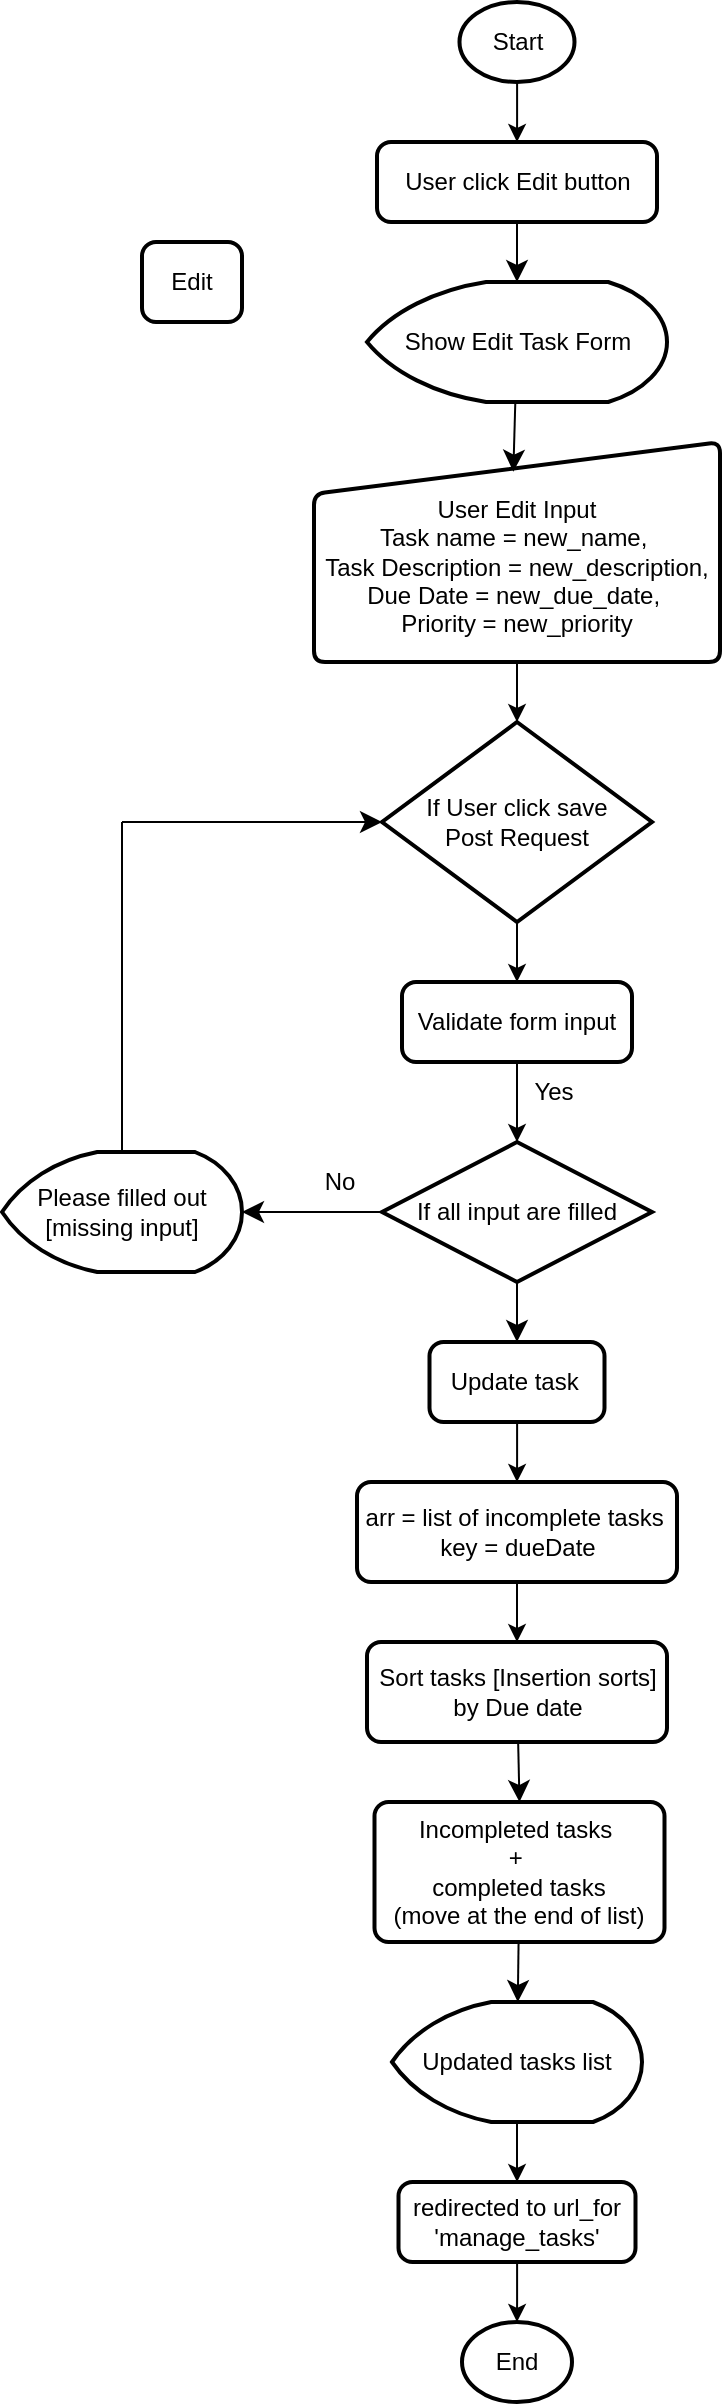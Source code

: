 <mxfile version="24.7.17">
  <diagram name="Page-1" id="60B-oAdphWU7gCOwKH6Q">
    <mxGraphModel dx="992" dy="428" grid="1" gridSize="10" guides="1" tooltips="1" connect="1" arrows="1" fold="1" page="1" pageScale="1" pageWidth="850" pageHeight="1100" math="0" shadow="0">
      <root>
        <mxCell id="0" />
        <mxCell id="1" parent="0" />
        <mxCell id="hhRNV23fOFpkwc6YgdMK-21" style="edgeStyle=orthogonalEdgeStyle;rounded=0;orthogonalLoop=1;jettySize=auto;html=1;entryX=0.5;entryY=0;entryDx=0;entryDy=0;" parent="1" source="hhRNV23fOFpkwc6YgdMK-1" target="hhRNV23fOFpkwc6YgdMK-3" edge="1">
          <mxGeometry relative="1" as="geometry" />
        </mxCell>
        <mxCell id="hhRNV23fOFpkwc6YgdMK-1" value="Start" style="strokeWidth=2;html=1;shape=mxgraph.flowchart.start_1;whiteSpace=wrap;" parent="1" vertex="1">
          <mxGeometry x="338.75" y="110" width="57.5" height="40" as="geometry" />
        </mxCell>
        <mxCell id="hhRNV23fOFpkwc6YgdMK-2" value="Edit" style="rounded=1;whiteSpace=wrap;html=1;absoluteArcSize=1;arcSize=14;strokeWidth=2;" parent="1" vertex="1">
          <mxGeometry x="180" y="230" width="50" height="40" as="geometry" />
        </mxCell>
        <mxCell id="0VFMk2iIivQLIlKOtwQV-9" style="edgeStyle=none;curved=1;rounded=0;orthogonalLoop=1;jettySize=auto;html=1;fontSize=12;startSize=8;endSize=8;" parent="1" source="hhRNV23fOFpkwc6YgdMK-3" target="hhRNV23fOFpkwc6YgdMK-4" edge="1">
          <mxGeometry relative="1" as="geometry" />
        </mxCell>
        <mxCell id="hhRNV23fOFpkwc6YgdMK-3" value="User click Edit button" style="rounded=1;whiteSpace=wrap;html=1;absoluteArcSize=1;arcSize=14;strokeWidth=2;" parent="1" vertex="1">
          <mxGeometry x="297.5" y="180" width="140" height="40" as="geometry" />
        </mxCell>
        <mxCell id="hhRNV23fOFpkwc6YgdMK-4" value="Show Edit Task Form" style="strokeWidth=2;html=1;shape=mxgraph.flowchart.display;whiteSpace=wrap;" parent="1" vertex="1">
          <mxGeometry x="292.5" y="250" width="150" height="60" as="geometry" />
        </mxCell>
        <mxCell id="hhRNV23fOFpkwc6YgdMK-5" value="&lt;div&gt;&lt;br&gt;&lt;/div&gt;User Edit Input&lt;div&gt;Task name = new_name,&amp;nbsp;&lt;/div&gt;&lt;div&gt;Task Description = new_description,&lt;/div&gt;&lt;div&gt;Due Date = new_due_date,&amp;nbsp;&lt;/div&gt;&lt;div&gt;Priority = new_priority&lt;/div&gt;" style="html=1;strokeWidth=2;shape=manualInput;whiteSpace=wrap;rounded=1;size=26;arcSize=11;" parent="1" vertex="1">
          <mxGeometry x="266" y="330" width="203" height="110" as="geometry" />
        </mxCell>
        <mxCell id="hhRNV23fOFpkwc6YgdMK-19" style="edgeStyle=orthogonalEdgeStyle;rounded=0;orthogonalLoop=1;jettySize=auto;html=1;entryX=0.5;entryY=0;entryDx=0;entryDy=0;" parent="1" source="hhRNV23fOFpkwc6YgdMK-6" target="hhRNV23fOFpkwc6YgdMK-10" edge="1">
          <mxGeometry relative="1" as="geometry" />
        </mxCell>
        <mxCell id="hhRNV23fOFpkwc6YgdMK-6" value="If User click save&lt;div&gt;Post Request&lt;/div&gt;" style="strokeWidth=2;html=1;shape=mxgraph.flowchart.decision;whiteSpace=wrap;" parent="1" vertex="1">
          <mxGeometry x="300" y="470" width="135" height="100" as="geometry" />
        </mxCell>
        <mxCell id="hhRNV23fOFpkwc6YgdMK-10" value="Validate form input" style="rounded=1;whiteSpace=wrap;html=1;absoluteArcSize=1;arcSize=14;strokeWidth=2;" parent="1" vertex="1">
          <mxGeometry x="310" y="600" width="115" height="40" as="geometry" />
        </mxCell>
        <mxCell id="0VFMk2iIivQLIlKOtwQV-10" style="edgeStyle=none;curved=1;rounded=0;orthogonalLoop=1;jettySize=auto;html=1;entryX=0.5;entryY=0;entryDx=0;entryDy=0;fontSize=12;startSize=8;endSize=8;" parent="1" source="hhRNV23fOFpkwc6YgdMK-11" target="0VFMk2iIivQLIlKOtwQV-2" edge="1">
          <mxGeometry relative="1" as="geometry" />
        </mxCell>
        <mxCell id="hhRNV23fOFpkwc6YgdMK-11" value="If all input are filled" style="strokeWidth=2;html=1;shape=mxgraph.flowchart.decision;whiteSpace=wrap;" parent="1" vertex="1">
          <mxGeometry x="300" y="680" width="135" height="70" as="geometry" />
        </mxCell>
        <mxCell id="hhRNV23fOFpkwc6YgdMK-12" value="Yes" style="text;html=1;align=center;verticalAlign=middle;whiteSpace=wrap;rounded=0;" parent="1" vertex="1">
          <mxGeometry x="356.25" y="640" width="60" height="30" as="geometry" />
        </mxCell>
        <mxCell id="hhRNV23fOFpkwc6YgdMK-13" value="No" style="text;html=1;align=center;verticalAlign=middle;whiteSpace=wrap;rounded=0;" parent="1" vertex="1">
          <mxGeometry x="265" y="685" width="27.5" height="30" as="geometry" />
        </mxCell>
        <mxCell id="hhRNV23fOFpkwc6YgdMK-15" value="Please filled out [missing input]" style="strokeWidth=2;html=1;shape=mxgraph.flowchart.display;whiteSpace=wrap;" parent="1" vertex="1">
          <mxGeometry x="110" y="685" width="120" height="60" as="geometry" />
        </mxCell>
        <mxCell id="hhRNV23fOFpkwc6YgdMK-17" style="edgeStyle=orthogonalEdgeStyle;rounded=0;orthogonalLoop=1;jettySize=auto;html=1;entryX=0.5;entryY=0;entryDx=0;entryDy=0;entryPerimeter=0;" parent="1" source="hhRNV23fOFpkwc6YgdMK-10" target="hhRNV23fOFpkwc6YgdMK-11" edge="1">
          <mxGeometry relative="1" as="geometry" />
        </mxCell>
        <mxCell id="hhRNV23fOFpkwc6YgdMK-26" style="edgeStyle=orthogonalEdgeStyle;rounded=0;orthogonalLoop=1;jettySize=auto;html=1;entryX=0.5;entryY=0;entryDx=0;entryDy=0;entryPerimeter=0;" parent="1" source="hhRNV23fOFpkwc6YgdMK-5" target="hhRNV23fOFpkwc6YgdMK-6" edge="1">
          <mxGeometry relative="1" as="geometry" />
        </mxCell>
        <mxCell id="UAP9oiiPjU8Sd_jXd_LN-6" style="edgeStyle=orthogonalEdgeStyle;rounded=0;orthogonalLoop=1;jettySize=auto;html=1;" edge="1" parent="1" source="0VFMk2iIivQLIlKOtwQV-2" target="UAP9oiiPjU8Sd_jXd_LN-5">
          <mxGeometry relative="1" as="geometry" />
        </mxCell>
        <mxCell id="0VFMk2iIivQLIlKOtwQV-2" value="Update task&amp;nbsp;" style="rounded=1;whiteSpace=wrap;html=1;absoluteArcSize=1;arcSize=14;strokeWidth=2;" parent="1" vertex="1">
          <mxGeometry x="323.75" y="780" width="87.5" height="40" as="geometry" />
        </mxCell>
        <mxCell id="0VFMk2iIivQLIlKOtwQV-13" style="edgeStyle=none;curved=1;rounded=0;orthogonalLoop=1;jettySize=auto;html=1;entryX=0.5;entryY=0;entryDx=0;entryDy=0;fontSize=12;startSize=8;endSize=8;" parent="1" source="0VFMk2iIivQLIlKOtwQV-3" target="0VFMk2iIivQLIlKOtwQV-4" edge="1">
          <mxGeometry relative="1" as="geometry" />
        </mxCell>
        <mxCell id="0VFMk2iIivQLIlKOtwQV-3" value="Sort tasks [Insertion sorts]&lt;div&gt;by Due date&lt;/div&gt;" style="rounded=1;whiteSpace=wrap;html=1;absoluteArcSize=1;arcSize=14;strokeWidth=2;" parent="1" vertex="1">
          <mxGeometry x="292.5" y="930" width="150" height="50" as="geometry" />
        </mxCell>
        <mxCell id="0VFMk2iIivQLIlKOtwQV-14" style="edgeStyle=none;curved=1;rounded=0;orthogonalLoop=1;jettySize=auto;html=1;fontSize=12;startSize=8;endSize=8;" parent="1" source="0VFMk2iIivQLIlKOtwQV-4" target="0VFMk2iIivQLIlKOtwQV-5" edge="1">
          <mxGeometry relative="1" as="geometry" />
        </mxCell>
        <mxCell id="0VFMk2iIivQLIlKOtwQV-4" value="Incompleted tasks&amp;nbsp;&lt;div&gt;+&amp;nbsp;&lt;/div&gt;&lt;div&gt;completed tasks&lt;/div&gt;&lt;div&gt;(move at the end of list)&lt;/div&gt;" style="rounded=1;whiteSpace=wrap;html=1;absoluteArcSize=1;arcSize=14;strokeWidth=2;" parent="1" vertex="1">
          <mxGeometry x="296.25" y="1010" width="145" height="70" as="geometry" />
        </mxCell>
        <mxCell id="UAP9oiiPjU8Sd_jXd_LN-3" style="edgeStyle=orthogonalEdgeStyle;rounded=0;orthogonalLoop=1;jettySize=auto;html=1;" edge="1" parent="1" source="0VFMk2iIivQLIlKOtwQV-5" target="UAP9oiiPjU8Sd_jXd_LN-1">
          <mxGeometry relative="1" as="geometry" />
        </mxCell>
        <mxCell id="0VFMk2iIivQLIlKOtwQV-5" value="Updated tasks list" style="strokeWidth=2;html=1;shape=mxgraph.flowchart.display;whiteSpace=wrap;" parent="1" vertex="1">
          <mxGeometry x="305" y="1110" width="125" height="60" as="geometry" />
        </mxCell>
        <mxCell id="0VFMk2iIivQLIlKOtwQV-6" value="End" style="strokeWidth=2;html=1;shape=mxgraph.flowchart.start_1;whiteSpace=wrap;" parent="1" vertex="1">
          <mxGeometry x="340" y="1270" width="55" height="40" as="geometry" />
        </mxCell>
        <mxCell id="0VFMk2iIivQLIlKOtwQV-8" style="edgeStyle=none;curved=1;rounded=0;orthogonalLoop=1;jettySize=auto;html=1;entryX=0.491;entryY=0.135;entryDx=0;entryDy=0;entryPerimeter=0;fontSize=12;startSize=8;endSize=8;" parent="1" source="hhRNV23fOFpkwc6YgdMK-4" target="hhRNV23fOFpkwc6YgdMK-5" edge="1">
          <mxGeometry relative="1" as="geometry" />
        </mxCell>
        <mxCell id="0VFMk2iIivQLIlKOtwQV-17" style="edgeStyle=none;curved=1;rounded=0;orthogonalLoop=1;jettySize=auto;html=1;entryX=1;entryY=0.5;entryDx=0;entryDy=0;entryPerimeter=0;fontSize=12;startSize=8;endSize=8;" parent="1" source="hhRNV23fOFpkwc6YgdMK-11" target="hhRNV23fOFpkwc6YgdMK-15" edge="1">
          <mxGeometry relative="1" as="geometry" />
        </mxCell>
        <mxCell id="0VFMk2iIivQLIlKOtwQV-20" value="" style="endArrow=none;html=1;rounded=0;fontSize=12;startSize=8;endSize=8;curved=1;exitX=0.5;exitY=0;exitDx=0;exitDy=0;exitPerimeter=0;" parent="1" source="hhRNV23fOFpkwc6YgdMK-15" edge="1">
          <mxGeometry width="50" height="50" relative="1" as="geometry">
            <mxPoint x="180" y="670" as="sourcePoint" />
            <mxPoint x="170" y="520" as="targetPoint" />
          </mxGeometry>
        </mxCell>
        <mxCell id="0VFMk2iIivQLIlKOtwQV-21" value="" style="endArrow=classic;html=1;rounded=0;fontSize=12;startSize=8;endSize=8;curved=1;entryX=0;entryY=0.5;entryDx=0;entryDy=0;entryPerimeter=0;" parent="1" target="hhRNV23fOFpkwc6YgdMK-6" edge="1">
          <mxGeometry width="50" height="50" relative="1" as="geometry">
            <mxPoint x="170" y="520" as="sourcePoint" />
            <mxPoint x="330" y="550" as="targetPoint" />
          </mxGeometry>
        </mxCell>
        <mxCell id="UAP9oiiPjU8Sd_jXd_LN-4" style="edgeStyle=orthogonalEdgeStyle;rounded=0;orthogonalLoop=1;jettySize=auto;html=1;" edge="1" parent="1" source="UAP9oiiPjU8Sd_jXd_LN-1" target="0VFMk2iIivQLIlKOtwQV-6">
          <mxGeometry relative="1" as="geometry" />
        </mxCell>
        <mxCell id="UAP9oiiPjU8Sd_jXd_LN-1" value="redirected to url_for &#39;manage_tasks&#39;" style="rounded=1;whiteSpace=wrap;html=1;absoluteArcSize=1;arcSize=14;strokeWidth=2;" vertex="1" parent="1">
          <mxGeometry x="308.25" y="1200" width="118.5" height="40" as="geometry" />
        </mxCell>
        <mxCell id="UAP9oiiPjU8Sd_jXd_LN-7" style="edgeStyle=orthogonalEdgeStyle;rounded=0;orthogonalLoop=1;jettySize=auto;html=1;entryX=0.5;entryY=0;entryDx=0;entryDy=0;" edge="1" parent="1" source="UAP9oiiPjU8Sd_jXd_LN-5" target="0VFMk2iIivQLIlKOtwQV-3">
          <mxGeometry relative="1" as="geometry" />
        </mxCell>
        <mxCell id="UAP9oiiPjU8Sd_jXd_LN-5" value="arr = list of incomplete tasks&amp;nbsp;&lt;div&gt;key = dueDate&lt;/div&gt;" style="rounded=1;whiteSpace=wrap;html=1;absoluteArcSize=1;arcSize=14;strokeWidth=2;" vertex="1" parent="1">
          <mxGeometry x="287.5" y="850" width="160" height="50" as="geometry" />
        </mxCell>
      </root>
    </mxGraphModel>
  </diagram>
</mxfile>
